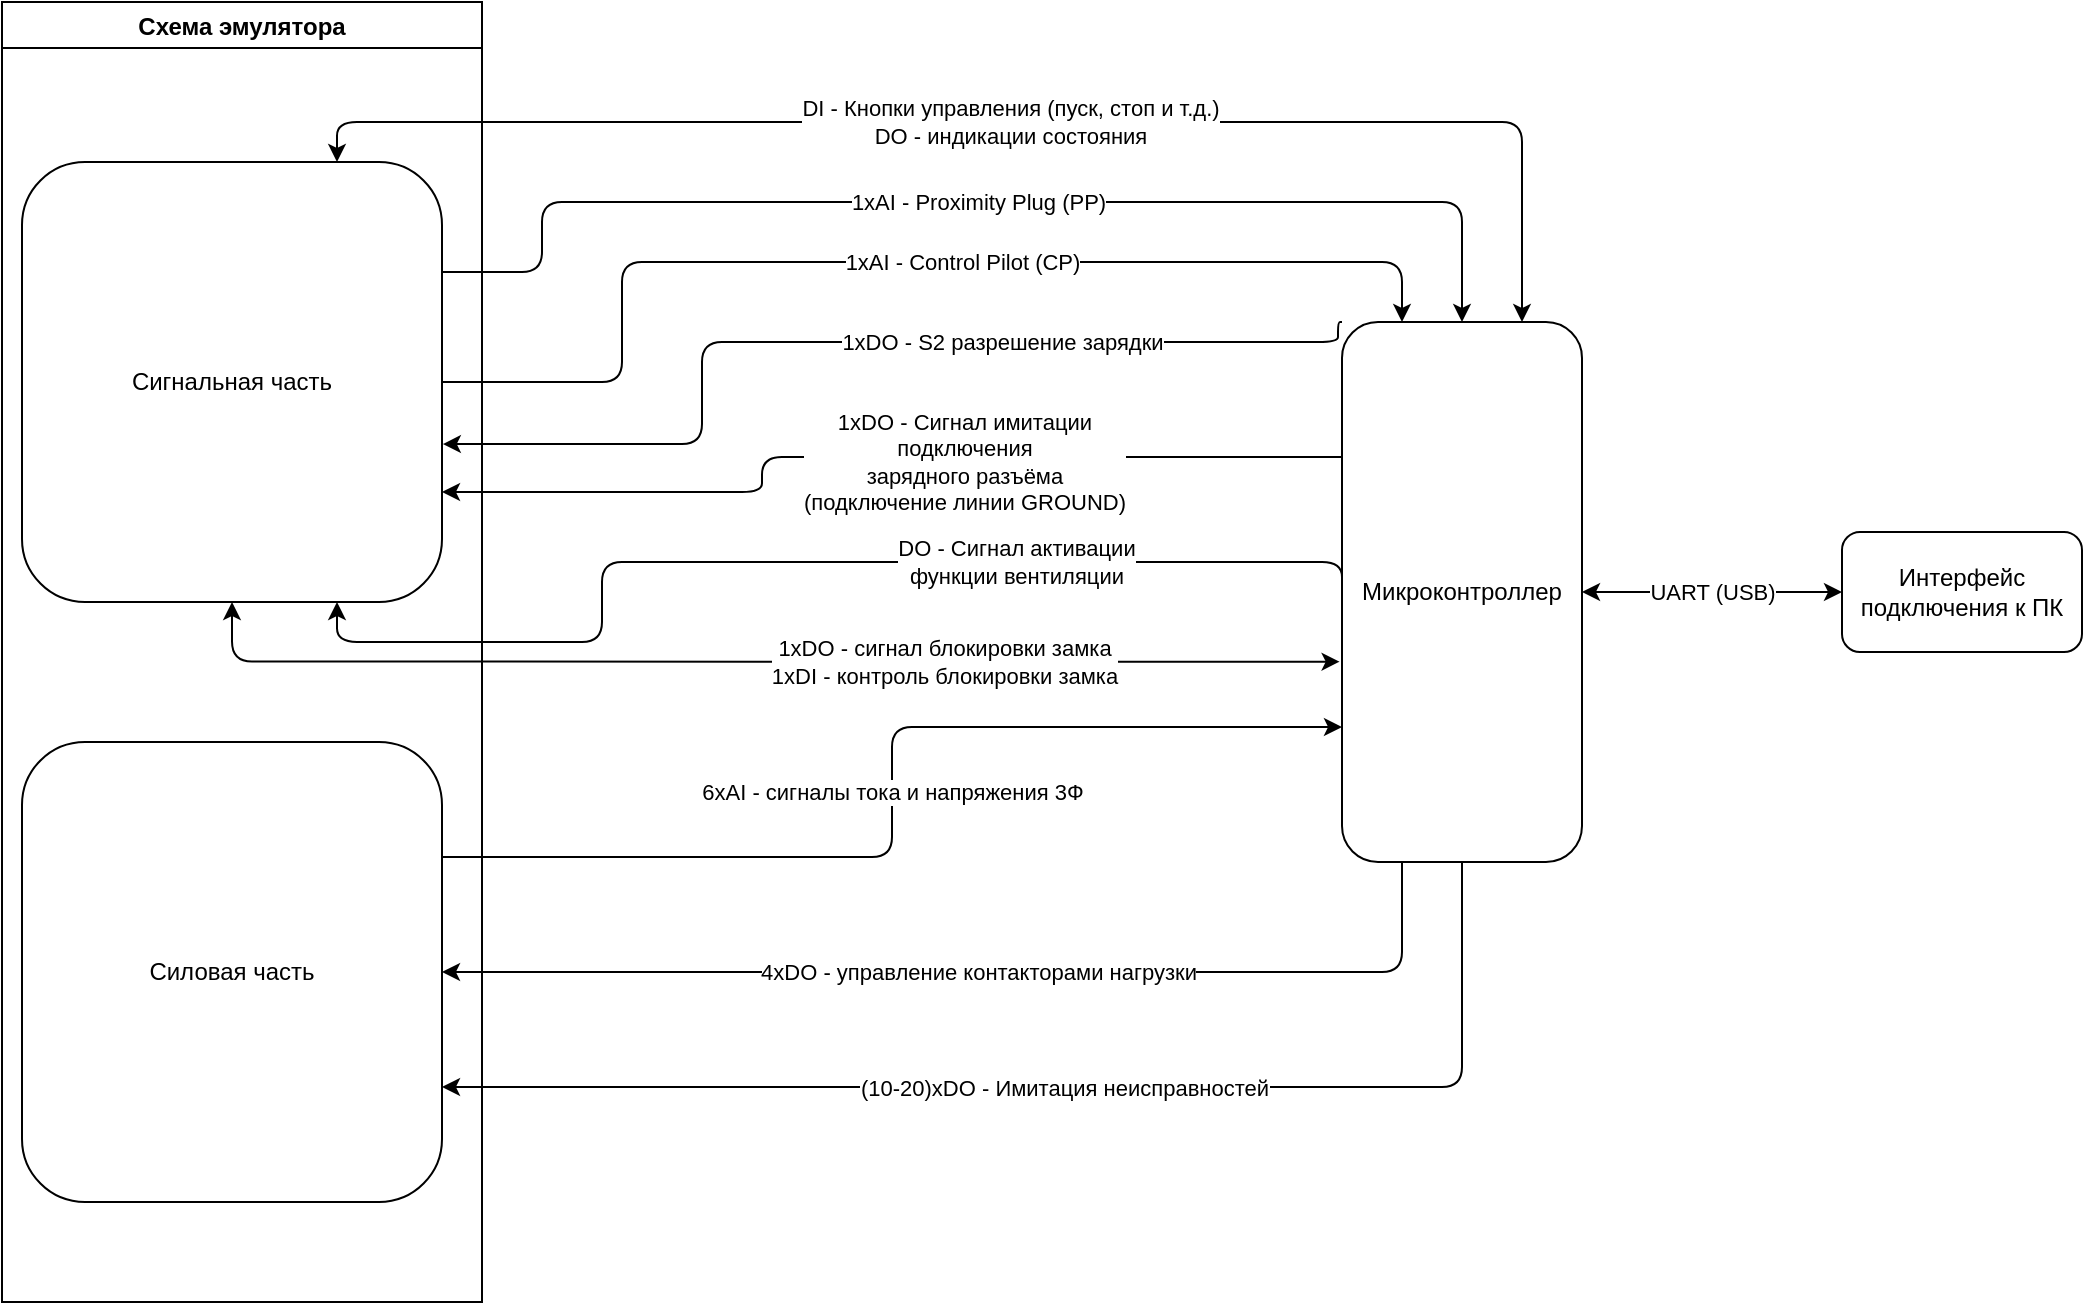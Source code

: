 <mxfile version="20.3.0" type="device"><diagram id="kNwq5CmqJvr1wIhNnqT7" name="Страница 1"><mxGraphModel dx="1483" dy="927" grid="1" gridSize="10" guides="1" tooltips="1" connect="1" arrows="1" fold="1" page="1" pageScale="1" pageWidth="1169" pageHeight="827" math="0" shadow="0"><root><mxCell id="0"/><mxCell id="1" parent="0"/><mxCell id="hghvdgA9DEgqYaXApyjD-4" value="1xDO - Сигнал имитации &lt;br&gt;подключения&lt;br&gt;зарядного разъёма&lt;br&gt;(подключение линии GROUND)" style="edgeStyle=orthogonalEdgeStyle;rounded=1;orthogonalLoop=1;jettySize=auto;html=1;exitX=0;exitY=0.25;exitDx=0;exitDy=0;entryX=1;entryY=0.75;entryDx=0;entryDy=0;" parent="1" source="B80frrT_oxl5U51HxV_j-1" target="Y1Qb9ROduM94VzsZg2bH-2" edge="1"><mxGeometry x="-0.187" y="2" relative="1" as="geometry"><mxPoint x="560" y="400" as="sourcePoint"/><mxPoint x="340" y="400" as="targetPoint"/><Array as="points"><mxPoint x="420" y="328"/><mxPoint x="420" y="345"/></Array><mxPoint x="1" as="offset"/></mxGeometry></mxCell><mxCell id="hghvdgA9DEgqYaXApyjD-6" value="DO - Сигнал активации&lt;br&gt;функции вентиляции" style="edgeStyle=orthogonalEdgeStyle;rounded=1;orthogonalLoop=1;jettySize=auto;html=1;exitX=0;exitY=0.5;exitDx=0;exitDy=0;entryX=0.75;entryY=1;entryDx=0;entryDy=0;" parent="1" source="B80frrT_oxl5U51HxV_j-1" target="Y1Qb9ROduM94VzsZg2bH-2" edge="1"><mxGeometry x="-0.379" relative="1" as="geometry"><Array as="points"><mxPoint x="710" y="380"/><mxPoint x="340" y="380"/><mxPoint x="340" y="420"/><mxPoint x="208" y="420"/></Array><mxPoint x="680" y="460" as="sourcePoint"/><mxPoint x="390" y="460" as="targetPoint"/><mxPoint x="1" as="offset"/></mxGeometry></mxCell><mxCell id="75MOEN2oLOKuQIVZh5Ms-1" value="4xDO - управление контакторами нагрузки" style="edgeStyle=orthogonalEdgeStyle;rounded=1;orthogonalLoop=1;jettySize=auto;html=1;entryX=1;entryY=0.5;entryDx=0;entryDy=0;exitX=0.25;exitY=1;exitDx=0;exitDy=0;" parent="1" source="B80frrT_oxl5U51HxV_j-1" target="Y1Qb9ROduM94VzsZg2bH-3" edge="1"><mxGeometry relative="1" as="geometry"><Array as="points"><mxPoint x="740" y="585"/></Array><mxPoint x="330" y="630" as="targetPoint"/></mxGeometry></mxCell><mxCell id="aqUGiJMsulQ1Y70Ufgcl-1" value="(10-20)xDO - Имитация неисправностей" style="edgeStyle=orthogonalEdgeStyle;rounded=1;orthogonalLoop=1;jettySize=auto;html=1;entryX=1;entryY=0.75;entryDx=0;entryDy=0;" parent="1" source="B80frrT_oxl5U51HxV_j-1" target="Y1Qb9ROduM94VzsZg2bH-3" edge="1"><mxGeometry relative="1" as="geometry"><Array as="points"><mxPoint x="770" y="643"/></Array></mxGeometry></mxCell><mxCell id="B80frrT_oxl5U51HxV_j-1" value="Микроконтроллер" style="rounded=1;whiteSpace=wrap;html=1;" parent="1" vertex="1"><mxGeometry x="710" y="260" width="120" height="270" as="geometry"/></mxCell><mxCell id="hghvdgA9DEgqYaXApyjD-2" value="1xAI - Proximity Plug (PP)" style="edgeStyle=orthogonalEdgeStyle;rounded=1;orthogonalLoop=1;jettySize=auto;html=1;entryX=0.5;entryY=0;entryDx=0;entryDy=0;exitX=1;exitY=0.25;exitDx=0;exitDy=0;" parent="1" source="Y1Qb9ROduM94VzsZg2bH-2" target="B80frrT_oxl5U51HxV_j-1" edge="1"><mxGeometry relative="1" as="geometry"><mxPoint x="340" y="300" as="sourcePoint"/><mxPoint x="560" y="300" as="targetPoint"/><Array as="points"><mxPoint x="310" y="235"/><mxPoint x="310" y="200"/><mxPoint x="770" y="200"/></Array></mxGeometry></mxCell><mxCell id="hghvdgA9DEgqYaXApyjD-3" value="1xAI - Control Pilot (CP)" style="edgeStyle=orthogonalEdgeStyle;rounded=1;orthogonalLoop=1;jettySize=auto;html=1;entryX=0.25;entryY=0;entryDx=0;entryDy=0;exitX=1;exitY=0.5;exitDx=0;exitDy=0;" parent="1" source="Y1Qb9ROduM94VzsZg2bH-2" target="B80frrT_oxl5U51HxV_j-1" edge="1"><mxGeometry x="0.123" relative="1" as="geometry"><mxPoint x="330" y="350" as="sourcePoint"/><mxPoint x="550" y="350" as="targetPoint"/><Array as="points"><mxPoint x="350" y="290"/><mxPoint x="350" y="230"/><mxPoint x="740" y="230"/></Array><mxPoint as="offset"/></mxGeometry></mxCell><mxCell id="75MOEN2oLOKuQIVZh5Ms-2" value="6xAI - сигналы тока и напряжения 3Ф" style="edgeStyle=orthogonalEdgeStyle;rounded=1;orthogonalLoop=1;jettySize=auto;html=1;entryX=0;entryY=0.75;entryDx=0;entryDy=0;exitX=1;exitY=0.25;exitDx=0;exitDy=0;" parent="1" source="Y1Qb9ROduM94VzsZg2bH-3" target="B80frrT_oxl5U51HxV_j-1" edge="1"><mxGeometry relative="1" as="geometry"><mxPoint x="310" y="540" as="sourcePoint"/><mxPoint x="680" y="540" as="targetPoint"/></mxGeometry></mxCell><mxCell id="75MOEN2oLOKuQIVZh5Ms-5" value="DI - Кнопки управления (пуск, стоп и т.д.)&lt;br&gt;DO - индикации состояния" style="edgeStyle=orthogonalEdgeStyle;rounded=1;orthogonalLoop=1;jettySize=auto;html=1;startArrow=classic;startFill=1;entryX=0.75;entryY=0;entryDx=0;entryDy=0;exitX=0.75;exitY=0;exitDx=0;exitDy=0;" parent="1" source="Y1Qb9ROduM94VzsZg2bH-2" target="B80frrT_oxl5U51HxV_j-1" edge="1"><mxGeometry relative="1" as="geometry"><Array as="points"><mxPoint x="208" y="160"/><mxPoint x="800" y="160"/></Array><mxPoint x="310" y="160" as="sourcePoint"/><mxPoint x="730" y="160" as="targetPoint"/></mxGeometry></mxCell><mxCell id="8c_5d1PRuYWwG4nOUaUf-12" value="UART (USB)" style="edgeStyle=orthogonalEdgeStyle;rounded=1;orthogonalLoop=1;jettySize=auto;html=1;startArrow=classic;startFill=1;entryX=1;entryY=0.5;entryDx=0;entryDy=0;" parent="1" source="8c_5d1PRuYWwG4nOUaUf-6" target="B80frrT_oxl5U51HxV_j-1" edge="1"><mxGeometry relative="1" as="geometry"><mxPoint x="640" y="460" as="targetPoint"/></mxGeometry></mxCell><mxCell id="8c_5d1PRuYWwG4nOUaUf-6" value="Интерфейс подключения к ПК" style="rounded=1;whiteSpace=wrap;html=1;" parent="1" vertex="1"><mxGeometry x="960" y="365" width="120" height="60" as="geometry"/></mxCell><mxCell id="Y1Qb9ROduM94VzsZg2bH-1" value="Схема эмулятора" style="swimlane;" parent="1" vertex="1"><mxGeometry x="40" y="100" width="240" height="650" as="geometry"/></mxCell><mxCell id="Y1Qb9ROduM94VzsZg2bH-2" value="Сигнальная часть" style="rounded=1;whiteSpace=wrap;html=1;" parent="Y1Qb9ROduM94VzsZg2bH-1" vertex="1"><mxGeometry x="10" y="80" width="210" height="220" as="geometry"/></mxCell><mxCell id="Y1Qb9ROduM94VzsZg2bH-3" value="Силовая часть" style="rounded=1;whiteSpace=wrap;html=1;" parent="Y1Qb9ROduM94VzsZg2bH-1" vertex="1"><mxGeometry x="10" y="370" width="210" height="230" as="geometry"/></mxCell><mxCell id="aqUGiJMsulQ1Y70Ufgcl-2" value="1xDO - S2 разрешение зарядки" style="edgeStyle=orthogonalEdgeStyle;rounded=1;orthogonalLoop=1;jettySize=auto;html=1;exitX=0;exitY=0;exitDx=0;exitDy=0;entryX=1.002;entryY=0.641;entryDx=0;entryDy=0;entryPerimeter=0;" parent="1" source="B80frrT_oxl5U51HxV_j-1" target="Y1Qb9ROduM94VzsZg2bH-2" edge="1"><mxGeometry x="-0.295" relative="1" as="geometry"><mxPoint x="690" y="292" as="sourcePoint"/><mxPoint x="360" y="270" as="targetPoint"/><Array as="points"><mxPoint x="708" y="260"/><mxPoint x="708" y="270"/><mxPoint x="390" y="270"/><mxPoint x="390" y="321"/></Array><mxPoint as="offset"/></mxGeometry></mxCell><mxCell id="O2ROBrttr5mZmarjuXR4-1" value="1xDO - сигнал блокировки замка&lt;br&gt;1xDI - контроль блокировки замка" style="edgeStyle=orthogonalEdgeStyle;rounded=1;orthogonalLoop=1;jettySize=auto;html=1;entryX=-0.01;entryY=0.629;entryDx=0;entryDy=0;entryPerimeter=0;exitX=0.5;exitY=1;exitDx=0;exitDy=0;startArrow=classic;startFill=1;" edge="1" parent="1" source="Y1Qb9ROduM94VzsZg2bH-2" target="B80frrT_oxl5U51HxV_j-1"><mxGeometry x="0.319" relative="1" as="geometry"><mxPoint x="1" as="offset"/></mxGeometry></mxCell></root></mxGraphModel></diagram></mxfile>